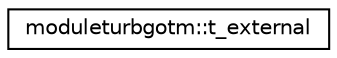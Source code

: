 digraph "Graphical Class Hierarchy"
{
 // LATEX_PDF_SIZE
  edge [fontname="Helvetica",fontsize="10",labelfontname="Helvetica",labelfontsize="10"];
  node [fontname="Helvetica",fontsize="10",shape=record];
  rankdir="LR";
  Node0 [label="moduleturbgotm::t_external",height=0.2,width=0.4,color="black", fillcolor="white", style="filled",URL="$structmoduleturbgotm_1_1t__external.html",tooltip=" "];
}
